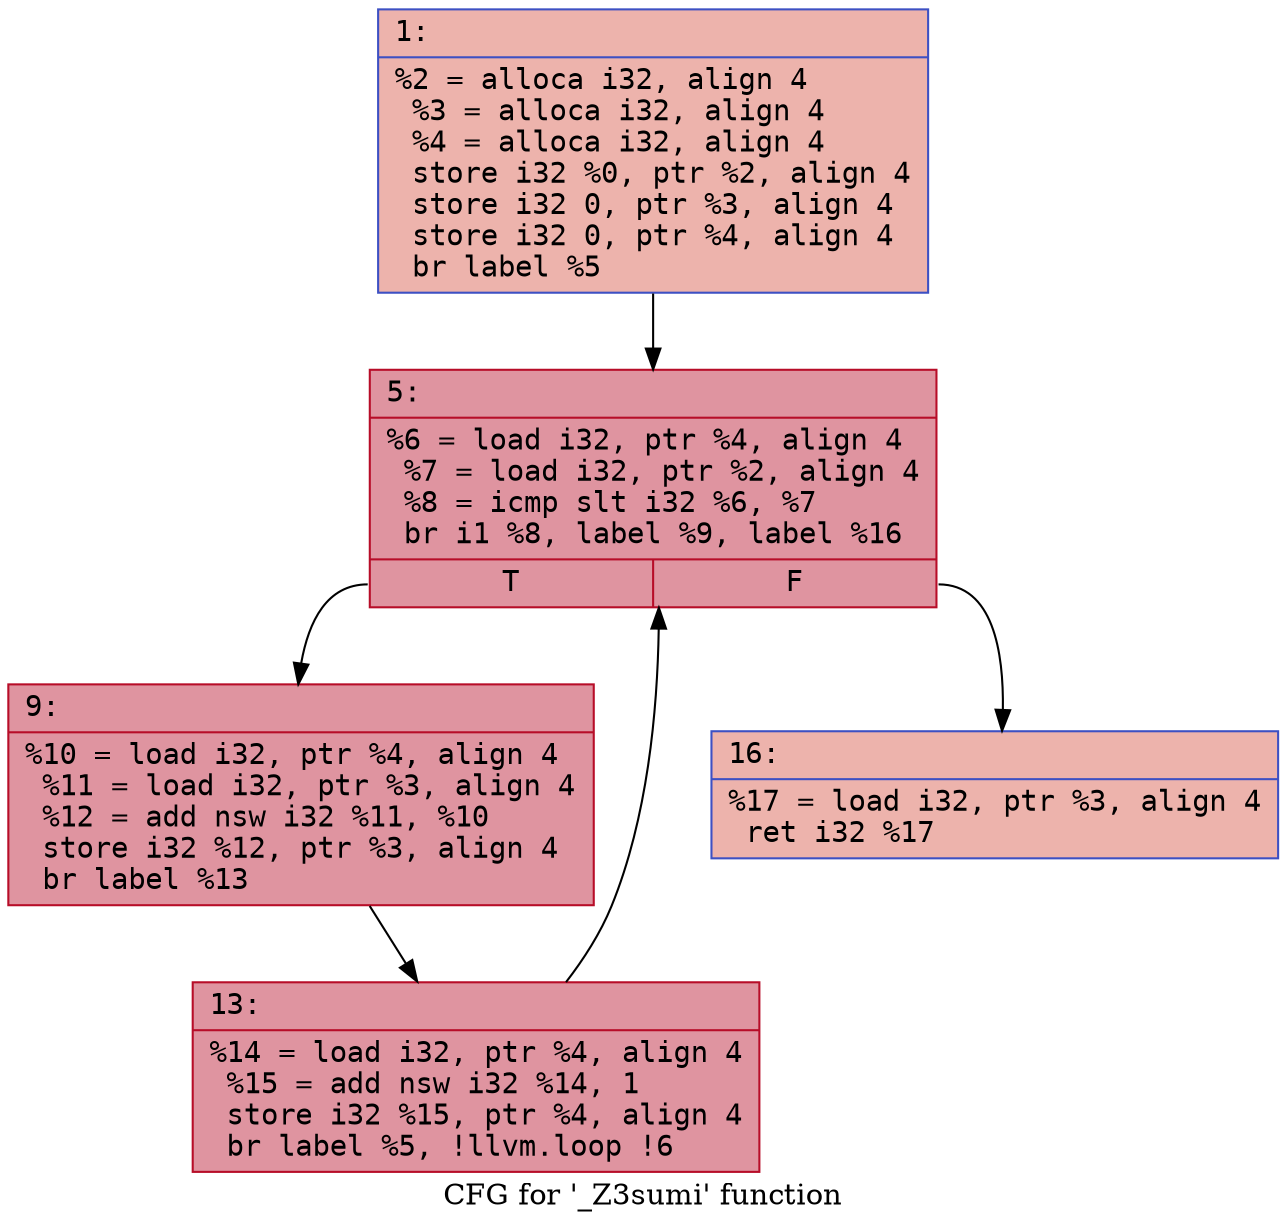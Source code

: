 digraph "CFG for '_Z3sumi' function" {
	label="CFG for '_Z3sumi' function";

	Node0x129741560 [shape=record,color="#3d50c3ff", style=filled, fillcolor="#d6524470" fontname="Courier",label="{1:\l|  %2 = alloca i32, align 4\l  %3 = alloca i32, align 4\l  %4 = alloca i32, align 4\l  store i32 %0, ptr %2, align 4\l  store i32 0, ptr %3, align 4\l  store i32 0, ptr %4, align 4\l  br label %5\l}"];
	Node0x129741560 -> Node0x129741e30;
	Node0x129741e30 [shape=record,color="#b70d28ff", style=filled, fillcolor="#b70d2870" fontname="Courier",label="{5:\l|  %6 = load i32, ptr %4, align 4\l  %7 = load i32, ptr %2, align 4\l  %8 = icmp slt i32 %6, %7\l  br i1 %8, label %9, label %16\l|{<s0>T|<s1>F}}"];
	Node0x129741e30:s0 -> Node0x129742060;
	Node0x129741e30:s1 -> Node0x1297420b0;
	Node0x129742060 [shape=record,color="#b70d28ff", style=filled, fillcolor="#b70d2870" fontname="Courier",label="{9:\l|  %10 = load i32, ptr %4, align 4\l  %11 = load i32, ptr %3, align 4\l  %12 = add nsw i32 %11, %10\l  store i32 %12, ptr %3, align 4\l  br label %13\l}"];
	Node0x129742060 -> Node0x1297423f0;
	Node0x1297423f0 [shape=record,color="#b70d28ff", style=filled, fillcolor="#b70d2870" fontname="Courier",label="{13:\l|  %14 = load i32, ptr %4, align 4\l  %15 = add nsw i32 %14, 1\l  store i32 %15, ptr %4, align 4\l  br label %5, !llvm.loop !6\l}"];
	Node0x1297423f0 -> Node0x129741e30;
	Node0x1297420b0 [shape=record,color="#3d50c3ff", style=filled, fillcolor="#d6524470" fontname="Courier",label="{16:\l|  %17 = load i32, ptr %3, align 4\l  ret i32 %17\l}"];
}
